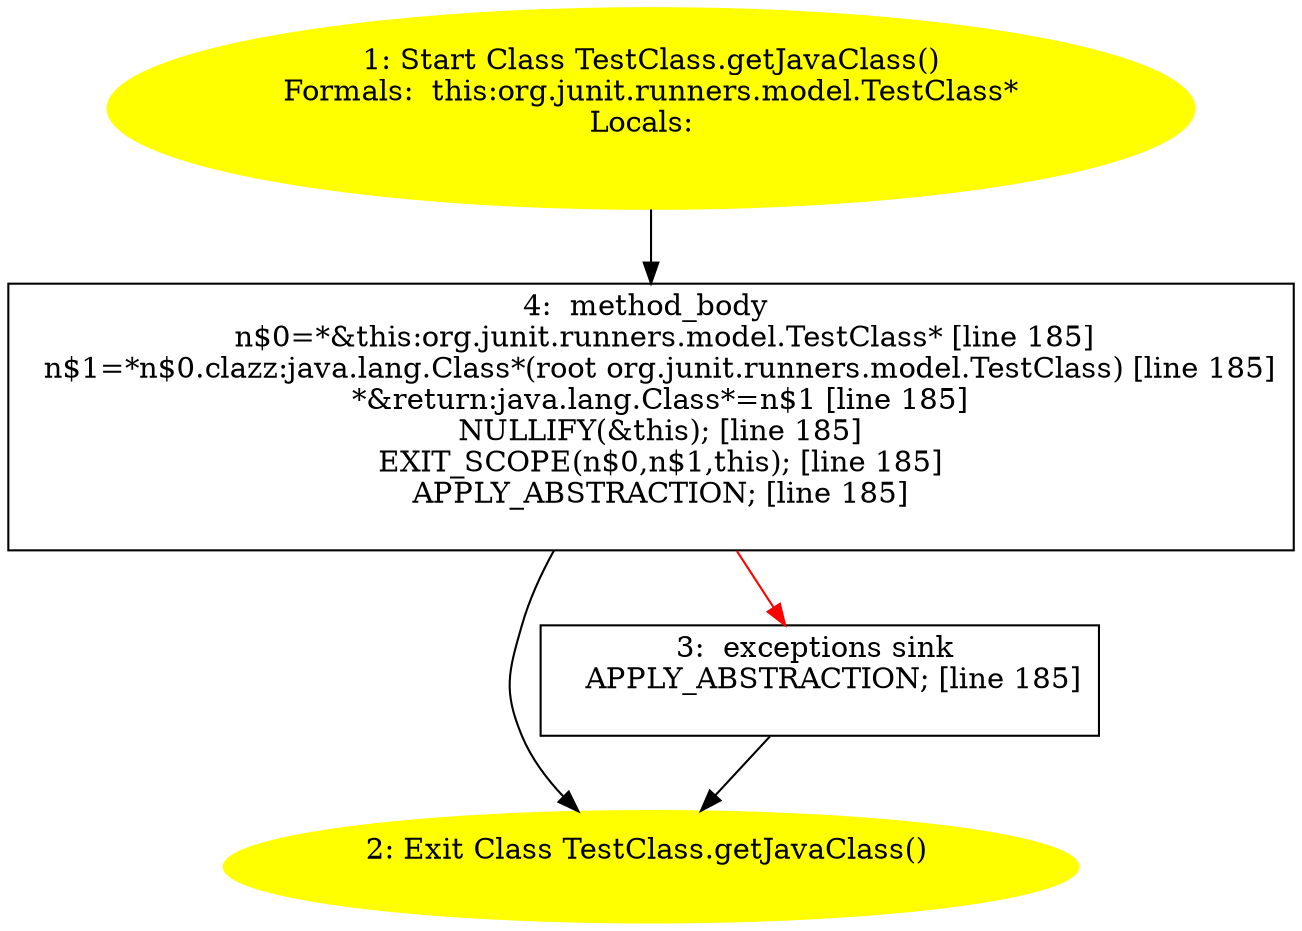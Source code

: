 /* @generated */
digraph cfg {
"org.junit.runners.model.TestClass.getJavaClass():java.lang.Class.fbd46360bec0847d2bb21fb426e9a663_1" [label="1: Start Class TestClass.getJavaClass()\nFormals:  this:org.junit.runners.model.TestClass*\nLocals:  \n  " color=yellow style=filled]
	

	 "org.junit.runners.model.TestClass.getJavaClass():java.lang.Class.fbd46360bec0847d2bb21fb426e9a663_1" -> "org.junit.runners.model.TestClass.getJavaClass():java.lang.Class.fbd46360bec0847d2bb21fb426e9a663_4" ;
"org.junit.runners.model.TestClass.getJavaClass():java.lang.Class.fbd46360bec0847d2bb21fb426e9a663_2" [label="2: Exit Class TestClass.getJavaClass() \n  " color=yellow style=filled]
	

"org.junit.runners.model.TestClass.getJavaClass():java.lang.Class.fbd46360bec0847d2bb21fb426e9a663_3" [label="3:  exceptions sink \n   APPLY_ABSTRACTION; [line 185]\n " shape="box"]
	

	 "org.junit.runners.model.TestClass.getJavaClass():java.lang.Class.fbd46360bec0847d2bb21fb426e9a663_3" -> "org.junit.runners.model.TestClass.getJavaClass():java.lang.Class.fbd46360bec0847d2bb21fb426e9a663_2" ;
"org.junit.runners.model.TestClass.getJavaClass():java.lang.Class.fbd46360bec0847d2bb21fb426e9a663_4" [label="4:  method_body \n   n$0=*&this:org.junit.runners.model.TestClass* [line 185]\n  n$1=*n$0.clazz:java.lang.Class*(root org.junit.runners.model.TestClass) [line 185]\n  *&return:java.lang.Class*=n$1 [line 185]\n  NULLIFY(&this); [line 185]\n  EXIT_SCOPE(n$0,n$1,this); [line 185]\n  APPLY_ABSTRACTION; [line 185]\n " shape="box"]
	

	 "org.junit.runners.model.TestClass.getJavaClass():java.lang.Class.fbd46360bec0847d2bb21fb426e9a663_4" -> "org.junit.runners.model.TestClass.getJavaClass():java.lang.Class.fbd46360bec0847d2bb21fb426e9a663_2" ;
	 "org.junit.runners.model.TestClass.getJavaClass():java.lang.Class.fbd46360bec0847d2bb21fb426e9a663_4" -> "org.junit.runners.model.TestClass.getJavaClass():java.lang.Class.fbd46360bec0847d2bb21fb426e9a663_3" [color="red" ];
}
